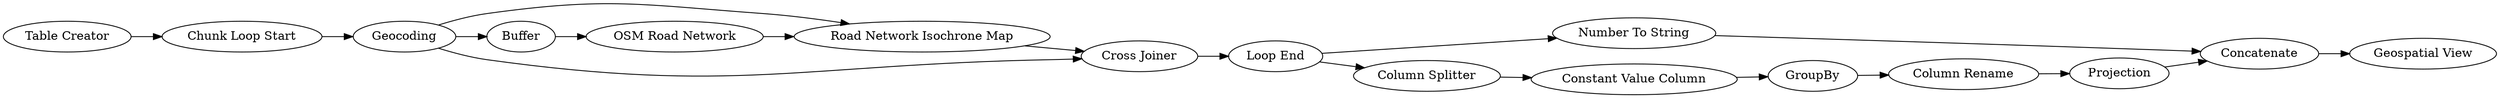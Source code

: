 digraph {
	48 -> 49
	60 -> 50
	34 -> 33
	2 -> 45
	42 -> 2
	50 -> 41
	45 -> 43
	39 -> 45
	1 -> 42
	47 -> 48
	43 -> 47
	49 -> 54
	54 -> 56
	56 -> 50
	2 -> 39
	43 -> 60
	2 -> 34
	33 -> 39
	48 [label="Constant Value Column"]
	43 [label="Loop End"]
	50 [label=Concatenate]
	1 [label="Table Creator"]
	49 [label=GroupBy]
	42 [label="Chunk Loop Start"]
	34 [label=Buffer]
	60 [label="Number To String"]
	41 [label="Geospatial View"]
	47 [label="Column Splitter"]
	56 [label=Projection]
	54 [label="Column Rename"]
	39 [label="Road Network Isochrone Map"]
	33 [label="OSM Road Network"]
	2 [label=Geocoding]
	45 [label="Cross Joiner"]
	rankdir=LR
}
